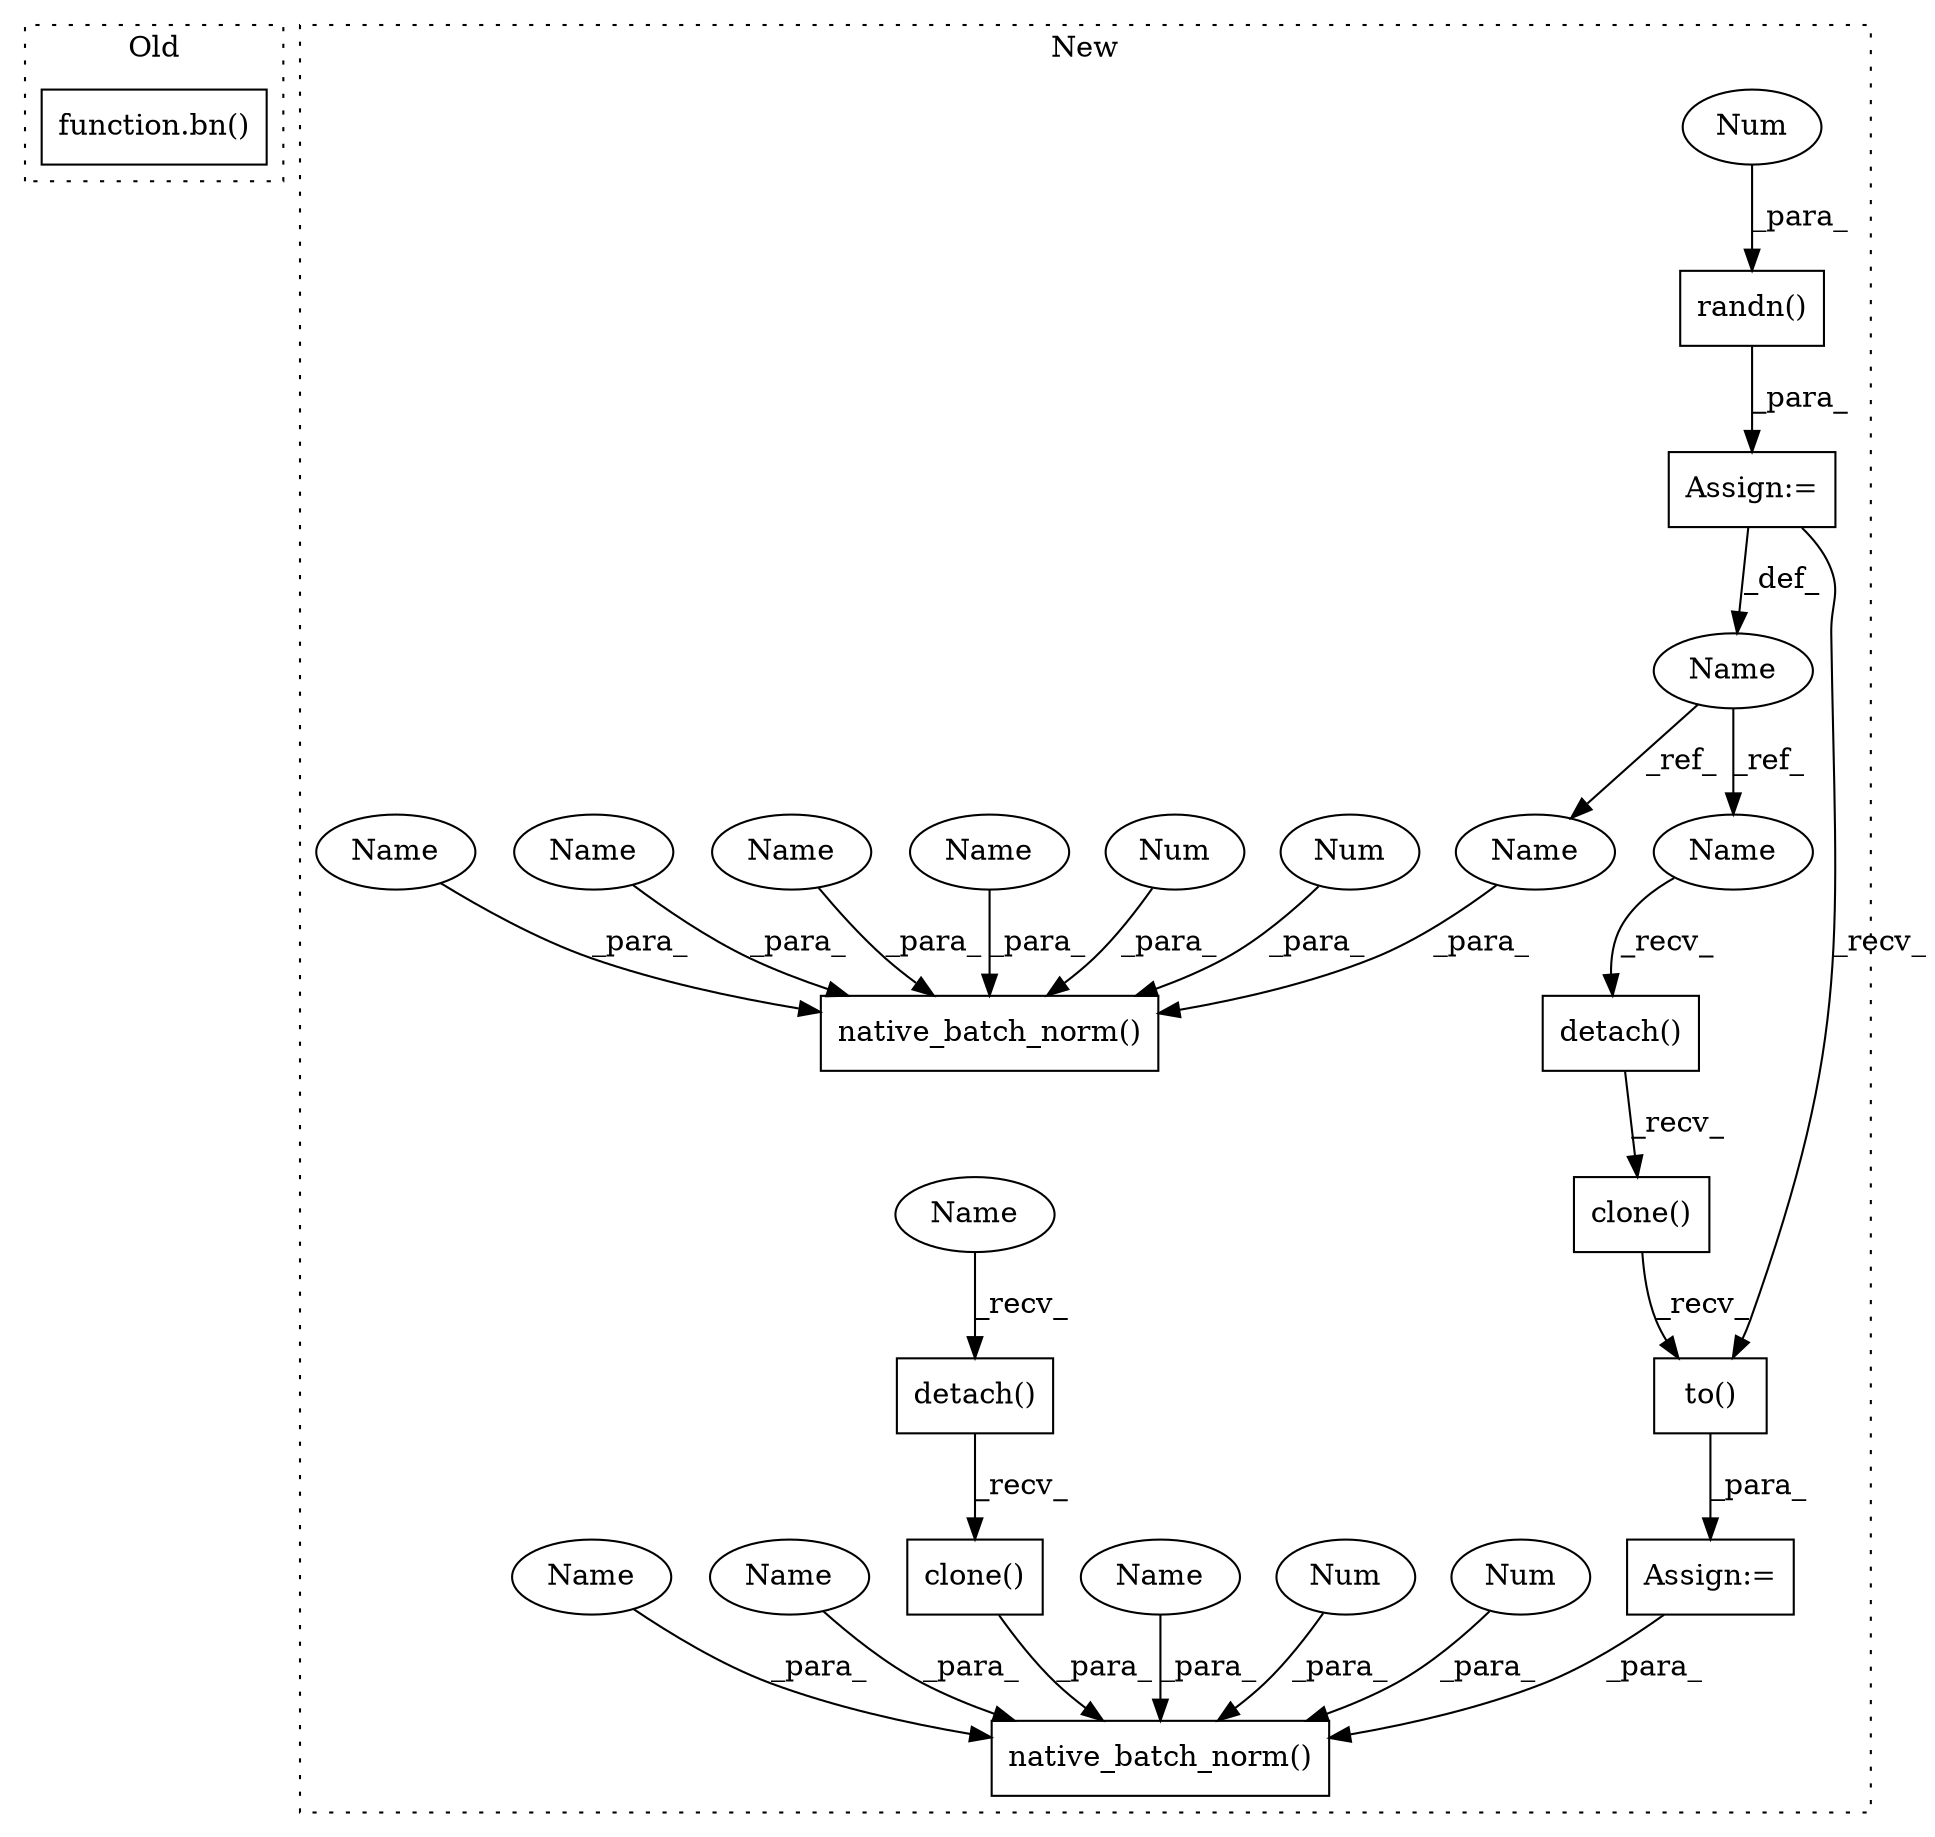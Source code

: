 digraph G {
subgraph cluster0 {
1 [label="function.bn()" a="75" s="3604,3613" l="3,1" shape="box"];
label = "Old";
style="dotted";
}
subgraph cluster1 {
2 [label="native_batch_norm()" a="75" s="3989,4081" l="33,1" shape="box"];
3 [label="clone()" a="75" s="3894" l="21" shape="box"];
4 [label="detach()" a="75" s="3832" l="15" shape="box"];
5 [label="randn()" a="75" s="3399,3412" l="12,16" shape="box"];
6 [label="native_batch_norm()" a="75" s="3652,3729" l="33,1" shape="box"];
7 [label="Name" a="87" s="3392" l="4" shape="ellipse"];
8 [label="detach()" a="75" s="3894" l="13" shape="box"];
9 [label="to()" a="75" s="3894" l="39" shape="box"];
10 [label="Num" a="76" s="3411" l="1" shape="ellipse"];
11 [label="Num" a="76" s="3725" l="4" shape="ellipse"];
12 [label="Num" a="76" s="4072" l="3" shape="ellipse"];
13 [label="Num" a="76" s="3720" l="3" shape="ellipse"];
14 [label="Num" a="76" s="4077" l="4" shape="ellipse"];
15 [label="Assign:=" a="68" s="3891" l="3" shape="box"];
16 [label="Assign:=" a="68" s="3396" l="3" shape="box"];
17 [label="clone()" a="75" s="3832" l="23" shape="box"];
18 [label="Name" a="87" s="3714" l="4" shape="ellipse"];
19 [label="Name" a="87" s="4066" l="4" shape="ellipse"];
20 [label="Name" a="87" s="3832" l="6" shape="ellipse"];
21 [label="Name" a="87" s="3688" l="6" shape="ellipse"];
22 [label="Name" a="87" s="3894" l="4" shape="ellipse"];
23 [label="Name" a="87" s="3696" l="4" shape="ellipse"];
24 [label="Name" a="87" s="4060" l="4" shape="ellipse"];
25 [label="Name" a="87" s="3702" l="4" shape="ellipse"];
26 [label="Name" a="87" s="4054" l="4" shape="ellipse"];
27 [label="Name" a="87" s="3708" l="4" shape="ellipse"];
label = "New";
style="dotted";
}
3 -> 9 [label="_recv_"];
4 -> 17 [label="_recv_"];
5 -> 16 [label="_para_"];
7 -> 23 [label="_ref_"];
7 -> 22 [label="_ref_"];
8 -> 3 [label="_recv_"];
9 -> 15 [label="_para_"];
10 -> 5 [label="_para_"];
11 -> 6 [label="_para_"];
12 -> 2 [label="_para_"];
13 -> 6 [label="_para_"];
14 -> 2 [label="_para_"];
15 -> 2 [label="_para_"];
16 -> 7 [label="_def_"];
16 -> 9 [label="_recv_"];
17 -> 2 [label="_para_"];
18 -> 6 [label="_para_"];
19 -> 2 [label="_para_"];
20 -> 4 [label="_recv_"];
21 -> 6 [label="_para_"];
22 -> 8 [label="_recv_"];
23 -> 6 [label="_para_"];
24 -> 2 [label="_para_"];
25 -> 6 [label="_para_"];
26 -> 2 [label="_para_"];
27 -> 6 [label="_para_"];
}